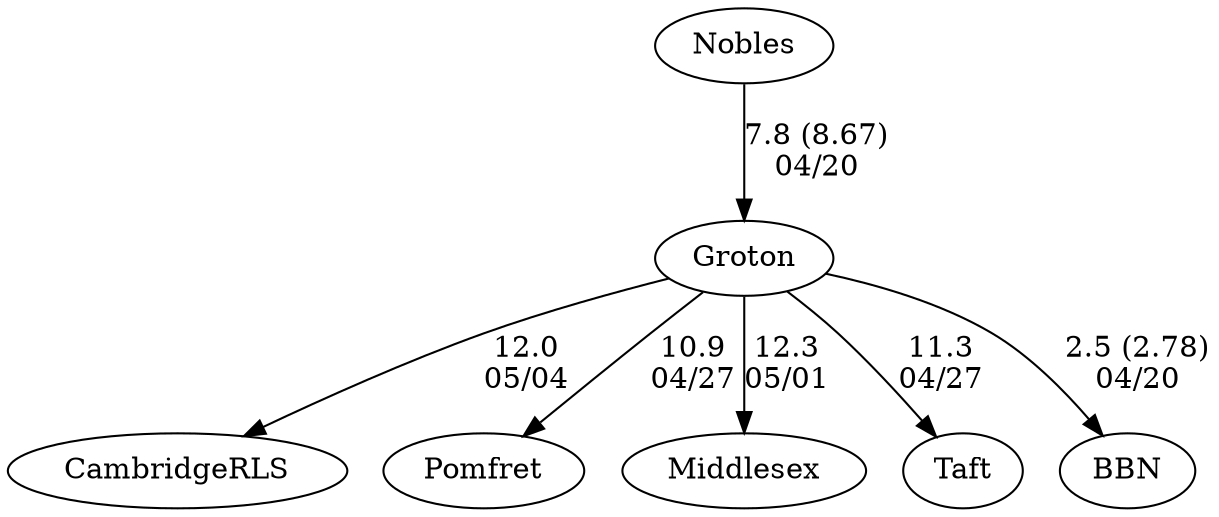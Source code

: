 digraph boys2foursGroton {CambridgeRLS [URL="boys2foursGrotonCambridgeRLS.html"];Groton [URL="boys2foursGrotonGroton.html"];Nobles [URL="boys2foursGrotonNobles.html"];Pomfret [URL="boys2foursGrotonPomfret.html"];Middlesex [URL="boys2foursGrotonMiddlesex.html"];Taft [URL="boys2foursGrotonTaft.html"];BBN [URL="boys2foursGrotonBBN.html"];Groton -> Middlesex[label="12.3
05/01", weight="88", tooltip="NEIRA Boys Fours,Groton vs. Middlesex			
Distance: 1500m Conditions: Great racing conditions for all races. Flat water, no wind and little current. Comments: Thank you to Groton for a great afternoon of racing. Well rowed by all crews!
None", URL="https://www.row2k.com/results/resultspage.cfm?UID=D6A6DD149CC032FE3C0A5DADE25EF871&cat=1", random="random"]; 
Groton -> CambridgeRLS[label="12.0
05/04", weight="88", tooltip="NEIRA,Cambridge Rindge and Latin HS at Groton			
Distance: 1225 m. Conditions: Very little current. Flat water. Beginning with the second boats, a slight amount of headwind. Race order G4, B4, G3, B3, G2, B2, G1, B1 Comments: Great racing conditions and great racing by the crews.
In the G2, the start was strokes on the line instead of bow balls.
Thank you CRLS for an excellent afternoon.
None", URL="https://www.row2k.com/results/resultspage.cfm?UID=CF11D4E6381F0019C765544CCA920DEE&cat=5", random="random"]; 
Groton -> Pomfret[label="10.9
04/27", weight="90", tooltip="NEIRA Boys ,Pomfret v. Groton, Taft			
Distance: 1500 Conditions: At the start, crossing tailwinds of ~10MPH. Winds shifted to a mostly tail after first 500M of ~15MPH, with occasional gusts 20 to 25. Water was choppy after the first 500M all the way to finish line. Comments: Race order: B4, B3, B5, B2, B1 (with girls' races interspersed).
Winds made aligning starts challenging. Commendable job by aligner. B2 crews were roughly 30ft. over the line at the start. Course steering was challenging for almost all crews. Wind also affected crews as many drifted into other lanes, though no significant impediments that impacted finish order were detected.
None", URL="https://www.row2k.com/results/resultspage.cfm?UID=DE911428BA7DE499F2D28BF6D23E48AA&cat=1", random="random"]; 
Groton -> Taft[label="11.3
04/27", weight="89", tooltip="NEIRA Boys ,Pomfret v. Groton, Taft			
Distance: 1500 Conditions: At the start, crossing tailwinds of ~10MPH. Winds shifted to a mostly tail after first 500M of ~15MPH, with occasional gusts 20 to 25. Water was choppy after the first 500M all the way to finish line. Comments: Race order: B4, B3, B5, B2, B1 (with girls' races interspersed).
Winds made aligning starts challenging. Commendable job by aligner. B2 crews were roughly 30ft. over the line at the start. Course steering was challenging for almost all crews. Wind also affected crews as many drifted into other lanes, though no significant impediments that impacted finish order were detected.
None", URL="https://www.row2k.com/results/resultspage.cfm?UID=DE911428BA7DE499F2D28BF6D23E48AA&cat=1", random="random"]; 
Nobles -> Groton[label="7.8 (8.67)
04/20", weight="93", tooltip="NEIRA,Buckingham, Browne & Nichols vs Nobles, Groton			
Distance: 1350m Conditions: Excellent conditions.
Cloudy and cool
Mostly flat water.
A very light headwind for later races. Comments: In boys 4th boat race, Groton and BB&N clashed blades for roughly the first 20 strokes due to Groton moving into BB&N's lane off the start. This did not affect the order of finish but did have an effect on margins. Both boats handled the situation well once within it.
5th boats raced on the Powerhouse course approximately 2 hours earlier than Varsity racing.
NOTE: 6th, 7th boat races took place on the Charles River JV course, from Northeastern to the Kayak Pavilion.
BB&N and Nobles also raced their 7th and 8th boat crews in eights, a race which was slightly shorter due to a restart.
Times for this race were:
Nobles: 2:22.3
BB&N: 2:30.1
many thanks to all crews and coaches for a great day of racing for full teams.
None", URL="https://www.row2k.com/results/resultspage.cfm?UID=20E78FECE0268B5584D1E5BC6689C505&cat=1", random="random"]; 
Groton -> BBN[label="2.5 (2.78)
04/20", weight="98", tooltip="NEIRA,Buckingham, Browne & Nichols vs Nobles, Groton			
Distance: 1350m Conditions: Excellent conditions.
Cloudy and cool
Mostly flat water.
A very light headwind for later races. Comments: In boys 4th boat race, Groton and BB&N clashed blades for roughly the first 20 strokes due to Groton moving into BB&N's lane off the start. This did not affect the order of finish but did have an effect on margins. Both boats handled the situation well once within it.
5th boats raced on the Powerhouse course approximately 2 hours earlier than Varsity racing.
NOTE: 6th, 7th boat races took place on the Charles River JV course, from Northeastern to the Kayak Pavilion.
BB&N and Nobles also raced their 7th and 8th boat crews in eights, a race which was slightly shorter due to a restart.
Times for this race were:
Nobles: 2:22.3
BB&N: 2:30.1
many thanks to all crews and coaches for a great day of racing for full teams.
None", URL="https://www.row2k.com/results/resultspage.cfm?UID=20E78FECE0268B5584D1E5BC6689C505&cat=1", random="random"]}